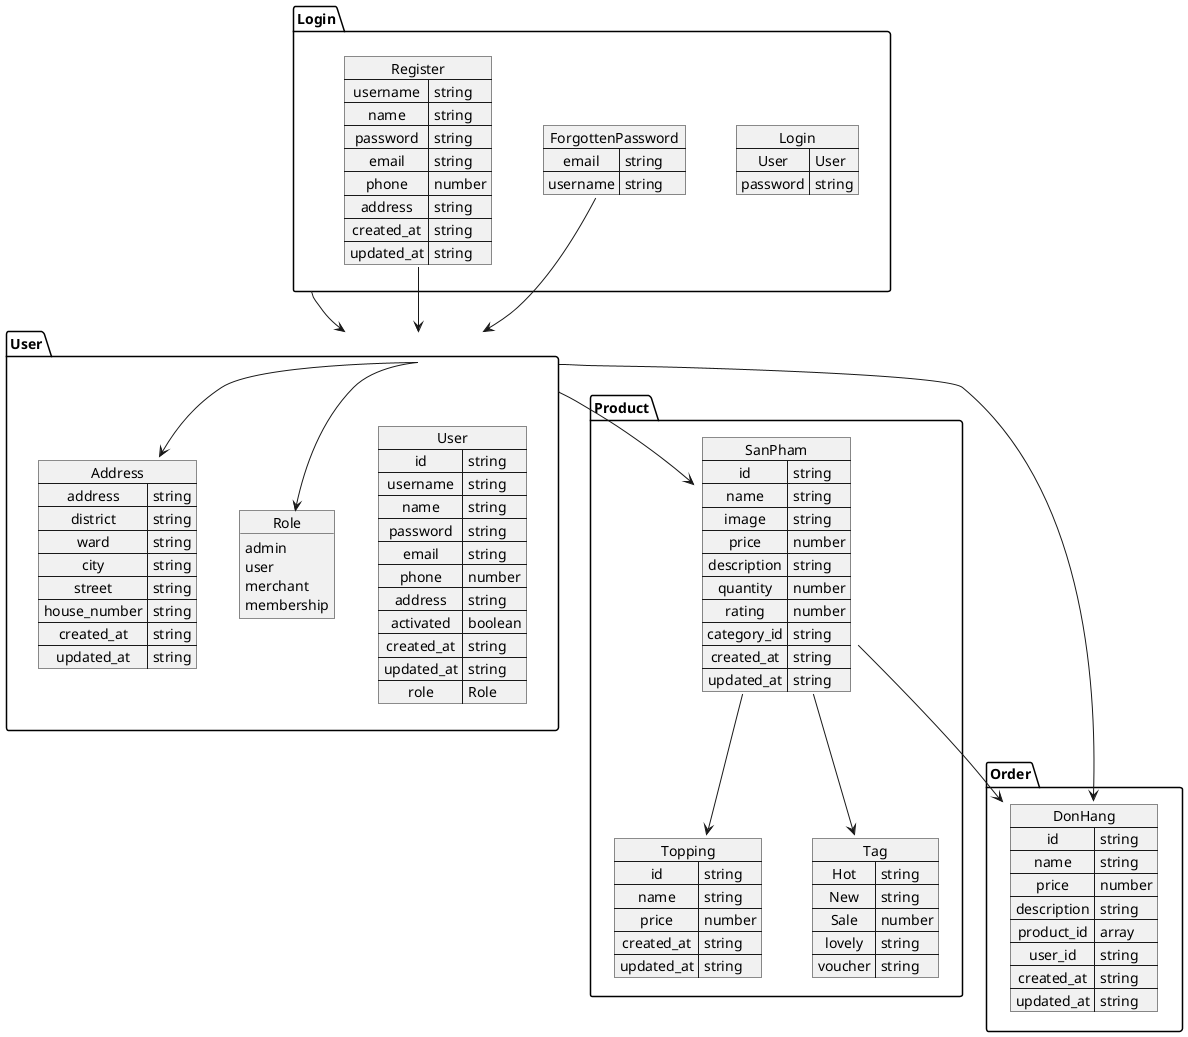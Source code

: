 @startuml


package User{
map User{
    id =>string
    username=>string
    name=>string
    password=>string
    email=>string
    phone=>number
    address=>Address
    
    activated=>boolean
    address=>string
    created_at=>string
    updated_at=>string
    role=>Role 
}
object Role{
    admin
    user
    merchant
    membership
}
map Address{

    address=>string
    district=>string
    ward=>string
    city=>string
    street=>string
    house_number=>string
    created_at=>string
    updated_at=>string

}



}

package Product{
map SanPham{
    id =>string
    name=>string
    image=>string
    price=>number
    description=>string
    quantity=>number
    rating=>number
    category_id=>string
    created_at=>string
    updated_at=>string
}
map Topping{
    id =>string
    name=>string
    price=>number
    created_at=>string
    updated_at=>string
}
map Tag{

Hot=>string
New=>string
Sale=>number
lovely=>string
voucher=>string
}
}

package Login{
map Login{
    User=>User
    password=>string

}

map ForgottenPassword{

    email=>string
    username=>string
}
map Register{
    username=>string
    name=>string
    password=>string
    email=>string
    phone=>number
    address=>Address
    address=>string
    created_at=>string
    updated_at=>string
}
}
package Order{
map DonHang{
    id =>string
    name=>string
    price=>number
    description=>string
    product_id=>array
    user_id=>string
    created_at=>string
    updated_at=>string

}


}

User ==> DonHang
SanPham ==> DonHang
SanPham ==> Topping
SanPham ==> Tag
User ==> SanPham
User ==> Address
User ==> Role
Login==>User
ForgottenPassword==>User
Register==>User




@enduml